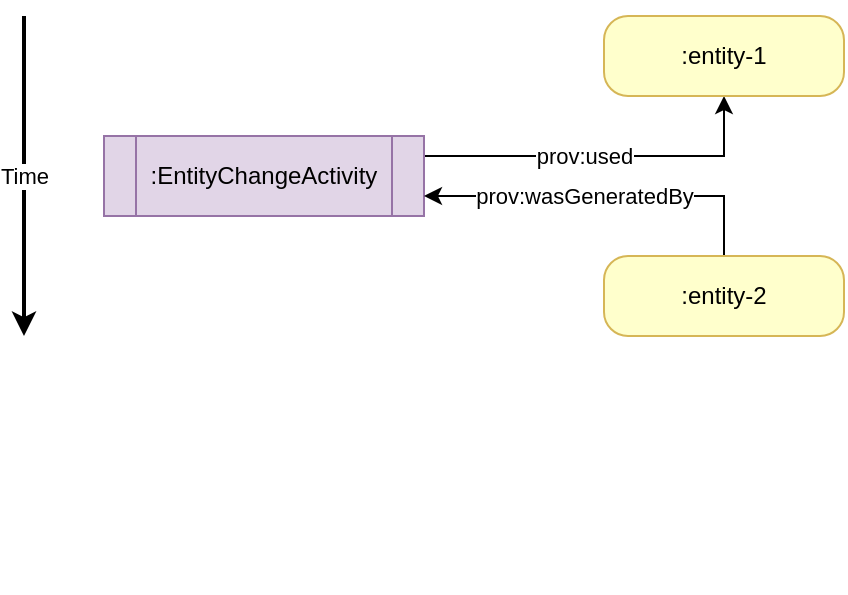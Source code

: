 <mxfile>
    <diagram id="XDFHtFA7_qUXPXPdZNC8" name="Page-1">
        <mxGraphModel dx="1453" dy="659" grid="1" gridSize="10" guides="1" tooltips="1" connect="1" arrows="1" fold="1" page="1" pageScale="1" pageWidth="827" pageHeight="1169" math="0" shadow="0">
            <root>
                <mxCell id="0"/>
                <mxCell id="1" parent="0"/>
                <mxCell id="9" value="" style="endArrow=classic;html=1;strokeWidth=2;" parent="1" edge="1">
                    <mxGeometry width="50" height="50" relative="1" as="geometry">
                        <mxPoint x="80" y="180" as="sourcePoint"/>
                        <mxPoint x="80" y="340" as="targetPoint"/>
                    </mxGeometry>
                </mxCell>
                <mxCell id="10" value="Time" style="edgeLabel;html=1;align=center;verticalAlign=middle;resizable=0;points=[];" parent="9" vertex="1" connectable="0">
                    <mxGeometry relative="1" as="geometry">
                        <mxPoint as="offset"/>
                    </mxGeometry>
                </mxCell>
                <mxCell id="56" value="prov:used" style="edgeStyle=orthogonalEdgeStyle;rounded=0;jumpStyle=arc;html=1;exitX=1;exitY=0.25;exitDx=0;exitDy=0;entryX=0.5;entryY=1;entryDx=0;entryDy=0;startArrow=none;startFill=0;endArrow=classic;endFill=1;" parent="1" source="11" target="51" edge="1">
                    <mxGeometry x="-0.111" relative="1" as="geometry">
                        <mxPoint as="offset"/>
                        <mxPoint x="430" y="220" as="targetPoint"/>
                    </mxGeometry>
                </mxCell>
                <mxCell id="11" value=":EntityChangeActivity" style="shape=process;whiteSpace=wrap;html=1;backgroundOutline=1;fillColor=#e1d5e7;strokeColor=#9673a6;" parent="1" vertex="1">
                    <mxGeometry x="120" y="240" width="160" height="40" as="geometry"/>
                </mxCell>
                <mxCell id="35" value="" style="edgeStyle=none;html=1;" parent="1" edge="1">
                    <mxGeometry relative="1" as="geometry">
                        <mxPoint x="360" y="460" as="sourcePoint"/>
                        <mxPoint x="360" y="460" as="targetPoint"/>
                    </mxGeometry>
                </mxCell>
                <mxCell id="51" value=":entity-1" style="rounded=1;whiteSpace=wrap;html=1;fillColor=#FFFFCC;strokeColor=#d6b656;arcSize=30;" parent="1" vertex="1">
                    <mxGeometry x="370" y="180" width="120" height="40" as="geometry"/>
                </mxCell>
                <mxCell id="62" value="prov:wasGeneratedBy" style="edgeStyle=orthogonalEdgeStyle;html=1;exitX=0.5;exitY=0;exitDx=0;exitDy=0;entryX=1;entryY=0.75;entryDx=0;entryDy=0;rounded=0;" parent="1" source="61" target="11" edge="1">
                    <mxGeometry x="0.111" relative="1" as="geometry">
                        <mxPoint as="offset"/>
                    </mxGeometry>
                </mxCell>
                <mxCell id="61" value=":entity-2" style="rounded=1;whiteSpace=wrap;html=1;fillColor=#FFFFCC;strokeColor=#d6b656;arcSize=30;" parent="1" vertex="1">
                    <mxGeometry x="370" y="300" width="120" height="40" as="geometry"/>
                </mxCell>
            </root>
        </mxGraphModel>
    </diagram>
</mxfile>